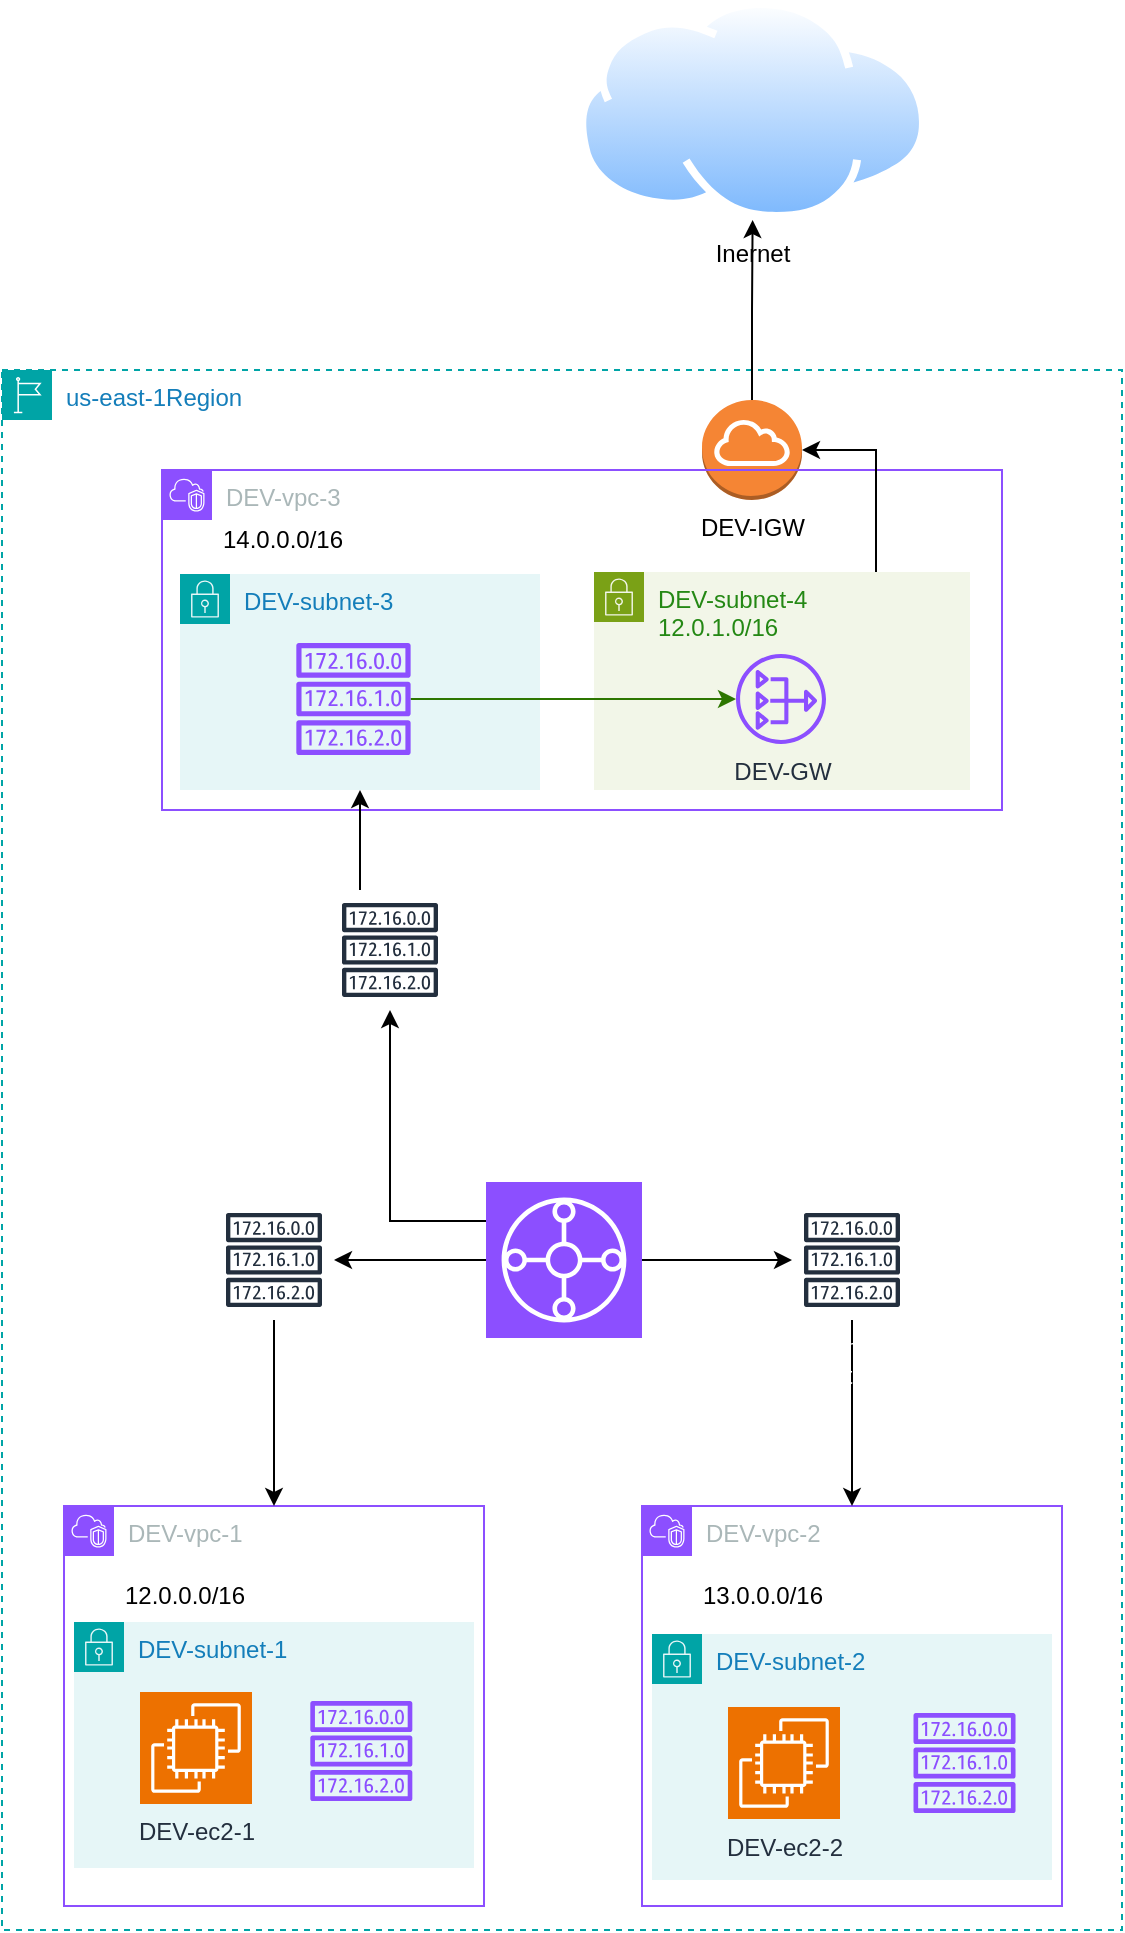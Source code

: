 <mxfile version="22.1.2" type="device">
  <diagram name="Page-1" id="GXH7HksNQJkOH-qJe8ID">
    <mxGraphModel dx="1216" dy="601" grid="1" gridSize="10" guides="1" tooltips="1" connect="1" arrows="1" fold="1" page="1" pageScale="1" pageWidth="850" pageHeight="1100" math="0" shadow="0">
      <root>
        <mxCell id="0" />
        <mxCell id="1" parent="0" />
        <mxCell id="y1fXWGU0vIESQ1dCH3lC-1" value="us-east-1Region" style="points=[[0,0],[0.25,0],[0.5,0],[0.75,0],[1,0],[1,0.25],[1,0.5],[1,0.75],[1,1],[0.75,1],[0.5,1],[0.25,1],[0,1],[0,0.75],[0,0.5],[0,0.25]];outlineConnect=0;gradientColor=none;html=1;whiteSpace=wrap;fontSize=12;fontStyle=0;container=1;pointerEvents=0;collapsible=0;recursiveResize=0;shape=mxgraph.aws4.group;grIcon=mxgraph.aws4.group_region;strokeColor=#00A4A6;fillColor=none;verticalAlign=top;align=left;spacingLeft=30;fontColor=#147EBA;dashed=1;" parent="1" vertex="1">
          <mxGeometry x="131" y="253" width="560" height="780" as="geometry" />
        </mxCell>
        <mxCell id="y1fXWGU0vIESQ1dCH3lC-14" value="DEV-vpc-2" style="points=[[0,0],[0.25,0],[0.5,0],[0.75,0],[1,0],[1,0.25],[1,0.5],[1,0.75],[1,1],[0.75,1],[0.5,1],[0.25,1],[0,1],[0,0.75],[0,0.5],[0,0.25]];outlineConnect=0;gradientColor=none;html=1;whiteSpace=wrap;fontSize=12;fontStyle=0;container=1;pointerEvents=0;collapsible=0;recursiveResize=0;shape=mxgraph.aws4.group;grIcon=mxgraph.aws4.group_vpc2;strokeColor=#8C4FFF;fillColor=none;verticalAlign=top;align=left;spacingLeft=30;fontColor=#AAB7B8;dashed=0;" parent="y1fXWGU0vIESQ1dCH3lC-1" vertex="1">
          <mxGeometry x="320" y="568" width="210" height="200" as="geometry" />
        </mxCell>
        <mxCell id="y1fXWGU0vIESQ1dCH3lC-45" value="13.0.0.0/16" style="text;html=1;align=center;verticalAlign=middle;resizable=0;points=[];autosize=1;strokeColor=none;fillColor=none;" parent="y1fXWGU0vIESQ1dCH3lC-14" vertex="1">
          <mxGeometry x="20" y="30" width="80" height="30" as="geometry" />
        </mxCell>
        <mxCell id="1Atnoubjokcd63XYgQ4R-5" value="DEV-subnet-2" style="points=[[0,0],[0.25,0],[0.5,0],[0.75,0],[1,0],[1,0.25],[1,0.5],[1,0.75],[1,1],[0.75,1],[0.5,1],[0.25,1],[0,1],[0,0.75],[0,0.5],[0,0.25]];outlineConnect=0;gradientColor=none;html=1;whiteSpace=wrap;fontSize=12;fontStyle=0;container=1;pointerEvents=0;collapsible=0;recursiveResize=0;shape=mxgraph.aws4.group;grIcon=mxgraph.aws4.group_security_group;grStroke=0;strokeColor=#00A4A6;fillColor=#E6F6F7;verticalAlign=top;align=left;spacingLeft=30;fontColor=#147EBA;dashed=0;" vertex="1" parent="y1fXWGU0vIESQ1dCH3lC-14">
          <mxGeometry x="5" y="64" width="200" height="123" as="geometry" />
        </mxCell>
        <mxCell id="1Atnoubjokcd63XYgQ4R-33" value="DEV-ec2-2" style="sketch=0;points=[[0,0,0],[0.25,0,0],[0.5,0,0],[0.75,0,0],[1,0,0],[0,1,0],[0.25,1,0],[0.5,1,0],[0.75,1,0],[1,1,0],[0,0.25,0],[0,0.5,0],[0,0.75,0],[1,0.25,0],[1,0.5,0],[1,0.75,0]];outlineConnect=0;fontColor=#232F3E;fillColor=#ED7100;strokeColor=#ffffff;dashed=0;verticalLabelPosition=bottom;verticalAlign=top;align=center;html=1;fontSize=12;fontStyle=0;aspect=fixed;shape=mxgraph.aws4.resourceIcon;resIcon=mxgraph.aws4.ec2;" vertex="1" parent="1Atnoubjokcd63XYgQ4R-5">
          <mxGeometry x="38" y="36.5" width="56" height="56" as="geometry" />
        </mxCell>
        <mxCell id="1Atnoubjokcd63XYgQ4R-35" value="" style="sketch=0;outlineConnect=0;fontColor=#232F3E;gradientColor=none;fillColor=#8C4FFF;strokeColor=none;dashed=0;verticalLabelPosition=bottom;verticalAlign=top;align=center;html=1;fontSize=12;fontStyle=0;aspect=fixed;pointerEvents=1;shape=mxgraph.aws4.route_table;" vertex="1" parent="1Atnoubjokcd63XYgQ4R-5">
          <mxGeometry x="130.6" y="39.5" width="51.32" height="50" as="geometry" />
        </mxCell>
        <mxCell id="1Atnoubjokcd63XYgQ4R-15" style="edgeStyle=orthogonalEdgeStyle;rounded=0;orthogonalLoop=1;jettySize=auto;html=1;" edge="1" parent="y1fXWGU0vIESQ1dCH3lC-1" source="DpCkxI8PSZB8Ehpu4HjT-7" target="y1fXWGU0vIESQ1dCH3lC-14">
          <mxGeometry relative="1" as="geometry" />
        </mxCell>
        <mxCell id="y1fXWGU0vIESQ1dCH3lC-5" value="&lt;font color=&quot;#ffffff&quot;&gt;DEV-TGW&lt;/font&gt;" style="sketch=0;points=[[0,0,0],[0.25,0,0],[0.5,0,0],[0.75,0,0],[1,0,0],[0,1,0],[0.25,1,0],[0.5,1,0],[0.75,1,0],[1,1,0],[0,0.25,0],[0,0.5,0],[0,0.75,0],[1,0.25,0],[1,0.5,0],[1,0.75,0]];outlineConnect=0;fontColor=#232F3E;fillColor=#8C4FFF;strokeColor=#ffffff;dashed=0;verticalLabelPosition=bottom;verticalAlign=top;align=center;html=1;fontSize=12;fontStyle=0;aspect=fixed;shape=mxgraph.aws4.resourceIcon;resIcon=mxgraph.aws4.transit_gateway;" parent="y1fXWGU0vIESQ1dCH3lC-1" vertex="1">
          <mxGeometry x="242" y="406" width="78" height="78" as="geometry" />
        </mxCell>
        <mxCell id="y1fXWGU0vIESQ1dCH3lC-7" value="DEV-IGW" style="outlineConnect=0;dashed=0;verticalLabelPosition=bottom;verticalAlign=top;align=center;html=1;shape=mxgraph.aws3.internet_gateway;fillColor=#F58534;gradientColor=none;" parent="y1fXWGU0vIESQ1dCH3lC-1" vertex="1">
          <mxGeometry x="350" y="15" width="50" height="50" as="geometry" />
        </mxCell>
        <mxCell id="1Atnoubjokcd63XYgQ4R-7" value="DEV-vpc-1" style="points=[[0,0],[0.25,0],[0.5,0],[0.75,0],[1,0],[1,0.25],[1,0.5],[1,0.75],[1,1],[0.75,1],[0.5,1],[0.25,1],[0,1],[0,0.75],[0,0.5],[0,0.25]];outlineConnect=0;gradientColor=none;html=1;whiteSpace=wrap;fontSize=12;fontStyle=0;container=1;pointerEvents=0;collapsible=0;recursiveResize=0;shape=mxgraph.aws4.group;grIcon=mxgraph.aws4.group_vpc2;strokeColor=#8C4FFF;fillColor=none;verticalAlign=top;align=left;spacingLeft=30;fontColor=#AAB7B8;dashed=0;" vertex="1" parent="y1fXWGU0vIESQ1dCH3lC-1">
          <mxGeometry x="31" y="568" width="210" height="200" as="geometry" />
        </mxCell>
        <mxCell id="1Atnoubjokcd63XYgQ4R-8" value="12.0.0.0/16" style="text;html=1;align=center;verticalAlign=middle;resizable=0;points=[];autosize=1;strokeColor=none;fillColor=none;" vertex="1" parent="1Atnoubjokcd63XYgQ4R-7">
          <mxGeometry x="20" y="30" width="80" height="30" as="geometry" />
        </mxCell>
        <mxCell id="DpCkxI8PSZB8Ehpu4HjT-10" value="&lt;font color=&quot;#ffffff&quot;&gt;Attachment&amp;nbsp; &amp;amp;&lt;br style=&quot;&quot;&gt;&amp;nbsp;Attachment Route table&lt;/font&gt;" style="sketch=0;outlineConnect=0;fontColor=#232F3E;gradientColor=none;strokeColor=#232F3E;fillColor=#ffffff;dashed=0;verticalLabelPosition=bottom;verticalAlign=top;align=center;html=1;fontSize=12;fontStyle=0;aspect=fixed;shape=mxgraph.aws4.resourceIcon;resIcon=mxgraph.aws4.route_table;" parent="y1fXWGU0vIESQ1dCH3lC-1" vertex="1">
          <mxGeometry x="106" y="415" width="60" height="60" as="geometry" />
        </mxCell>
        <mxCell id="1Atnoubjokcd63XYgQ4R-23" value="" style="edgeStyle=orthogonalEdgeStyle;rounded=0;orthogonalLoop=1;jettySize=auto;html=1;entryX=1;entryY=0.5;entryDx=0;entryDy=0;" edge="1" parent="y1fXWGU0vIESQ1dCH3lC-1" source="y1fXWGU0vIESQ1dCH3lC-5" target="DpCkxI8PSZB8Ehpu4HjT-10">
          <mxGeometry relative="1" as="geometry">
            <mxPoint x="376" y="445" as="sourcePoint" />
            <mxPoint x="236" y="738" as="targetPoint" />
          </mxGeometry>
        </mxCell>
        <mxCell id="1Atnoubjokcd63XYgQ4R-16" style="edgeStyle=orthogonalEdgeStyle;rounded=0;orthogonalLoop=1;jettySize=auto;html=1;entryX=0.5;entryY=0;entryDx=0;entryDy=0;" edge="1" parent="y1fXWGU0vIESQ1dCH3lC-1" source="DpCkxI8PSZB8Ehpu4HjT-10" target="1Atnoubjokcd63XYgQ4R-7">
          <mxGeometry relative="1" as="geometry" />
        </mxCell>
        <mxCell id="1Atnoubjokcd63XYgQ4R-24" value="" style="edgeStyle=orthogonalEdgeStyle;rounded=0;orthogonalLoop=1;jettySize=auto;html=1;" edge="1" parent="y1fXWGU0vIESQ1dCH3lC-1" source="y1fXWGU0vIESQ1dCH3lC-5" target="DpCkxI8PSZB8Ehpu4HjT-7">
          <mxGeometry relative="1" as="geometry">
            <mxPoint x="464" y="715" as="sourcePoint" />
            <mxPoint x="695" y="883" as="targetPoint" />
          </mxGeometry>
        </mxCell>
        <mxCell id="DpCkxI8PSZB8Ehpu4HjT-7" value="&lt;font color=&quot;#ffffff&quot;&gt;Attachment&amp;nbsp; &amp;amp;&lt;br style=&quot;&quot;&gt;&amp;nbsp;Attachment Route table&lt;/font&gt;" style="sketch=0;outlineConnect=0;fontColor=#232F3E;gradientColor=none;strokeColor=#232F3E;fillColor=#ffffff;dashed=0;verticalLabelPosition=bottom;verticalAlign=top;align=center;html=1;fontSize=12;fontStyle=0;aspect=fixed;shape=mxgraph.aws4.resourceIcon;resIcon=mxgraph.aws4.route_table;" parent="y1fXWGU0vIESQ1dCH3lC-1" vertex="1">
          <mxGeometry x="395" y="415" width="60" height="60" as="geometry" />
        </mxCell>
        <mxCell id="1Atnoubjokcd63XYgQ4R-25" value="&lt;font color=&quot;#ffffff&quot;&gt;Attachment&amp;nbsp; &amp;amp;&lt;br&gt;&amp;nbsp;Attachment Route table&lt;/font&gt;" style="sketch=0;outlineConnect=0;fontColor=#232F3E;gradientColor=none;strokeColor=#232F3E;fillColor=#ffffff;dashed=0;verticalLabelPosition=bottom;verticalAlign=top;align=center;html=1;fontSize=12;fontStyle=0;aspect=fixed;shape=mxgraph.aws4.resourceIcon;resIcon=mxgraph.aws4.route_table;" vertex="1" parent="y1fXWGU0vIESQ1dCH3lC-1">
          <mxGeometry x="164" y="260" width="60" height="60" as="geometry" />
        </mxCell>
        <mxCell id="1Atnoubjokcd63XYgQ4R-26" value="" style="edgeStyle=orthogonalEdgeStyle;rounded=0;orthogonalLoop=1;jettySize=auto;html=1;exitX=0;exitY=0.25;exitDx=0;exitDy=0;exitPerimeter=0;entryX=0.5;entryY=1;entryDx=0;entryDy=0;" edge="1" parent="y1fXWGU0vIESQ1dCH3lC-1" source="y1fXWGU0vIESQ1dCH3lC-5" target="1Atnoubjokcd63XYgQ4R-25">
          <mxGeometry relative="1" as="geometry">
            <mxPoint x="396" y="361" as="sourcePoint" />
            <mxPoint x="130" y="210" as="targetPoint" />
          </mxGeometry>
        </mxCell>
        <mxCell id="y1fXWGU0vIESQ1dCH3lC-2" value="DEV-vpc-3" style="points=[[0,0],[0.25,0],[0.5,0],[0.75,0],[1,0],[1,0.25],[1,0.5],[1,0.75],[1,1],[0.75,1],[0.5,1],[0.25,1],[0,1],[0,0.75],[0,0.5],[0,0.25]];outlineConnect=0;gradientColor=none;html=1;whiteSpace=wrap;fontSize=12;fontStyle=0;container=1;pointerEvents=0;collapsible=0;recursiveResize=0;shape=mxgraph.aws4.group;grIcon=mxgraph.aws4.group_vpc2;strokeColor=#8C4FFF;fillColor=none;verticalAlign=top;align=left;spacingLeft=30;fontColor=#AAB7B8;dashed=0;" parent="y1fXWGU0vIESQ1dCH3lC-1" vertex="1">
          <mxGeometry x="80" y="50" width="420" height="170" as="geometry" />
        </mxCell>
        <mxCell id="y1fXWGU0vIESQ1dCH3lC-6" value="DEV-subnet-4&lt;br&gt;12.0.1.0/16" style="points=[[0,0],[0.25,0],[0.5,0],[0.75,0],[1,0],[1,0.25],[1,0.5],[1,0.75],[1,1],[0.75,1],[0.5,1],[0.25,1],[0,1],[0,0.75],[0,0.5],[0,0.25]];outlineConnect=0;gradientColor=none;html=1;whiteSpace=wrap;fontSize=12;fontStyle=0;container=1;pointerEvents=0;collapsible=0;recursiveResize=0;shape=mxgraph.aws4.group;grIcon=mxgraph.aws4.group_security_group;grStroke=0;strokeColor=#7AA116;fillColor=#F2F6E8;verticalAlign=top;align=left;spacingLeft=30;fontColor=#248814;dashed=0;" parent="y1fXWGU0vIESQ1dCH3lC-2" vertex="1">
          <mxGeometry x="216" y="51" width="188" height="109" as="geometry" />
        </mxCell>
        <mxCell id="y1fXWGU0vIESQ1dCH3lC-43" value="14.0.0.0/16" style="text;html=1;align=center;verticalAlign=middle;resizable=0;points=[];autosize=1;strokeColor=none;fillColor=none;" parent="y1fXWGU0vIESQ1dCH3lC-2" vertex="1">
          <mxGeometry x="20" y="20" width="80" height="30" as="geometry" />
        </mxCell>
        <mxCell id="1Atnoubjokcd63XYgQ4R-9" value="DEV-subnet-3" style="points=[[0,0],[0.25,0],[0.5,0],[0.75,0],[1,0],[1,0.25],[1,0.5],[1,0.75],[1,1],[0.75,1],[0.5,1],[0.25,1],[0,1],[0,0.75],[0,0.5],[0,0.25]];outlineConnect=0;gradientColor=none;html=1;whiteSpace=wrap;fontSize=12;fontStyle=0;container=1;pointerEvents=0;collapsible=0;recursiveResize=0;shape=mxgraph.aws4.group;grIcon=mxgraph.aws4.group_security_group;grStroke=0;strokeColor=#00A4A6;fillColor=#E6F6F7;verticalAlign=top;align=left;spacingLeft=30;fontColor=#147EBA;dashed=0;" vertex="1" parent="y1fXWGU0vIESQ1dCH3lC-1">
          <mxGeometry x="89" y="102" width="180" height="108" as="geometry" />
        </mxCell>
        <mxCell id="1Atnoubjokcd63XYgQ4R-19" value="DEV-GW" style="sketch=0;outlineConnect=0;fontColor=#232F3E;gradientColor=none;fillColor=#8C4FFF;strokeColor=none;dashed=0;verticalLabelPosition=bottom;verticalAlign=top;align=center;html=1;fontSize=12;fontStyle=0;aspect=fixed;pointerEvents=1;shape=mxgraph.aws4.nat_gateway;" vertex="1" parent="1Atnoubjokcd63XYgQ4R-9">
          <mxGeometry x="278" y="40" width="45" height="45" as="geometry" />
        </mxCell>
        <mxCell id="1Atnoubjokcd63XYgQ4R-37" style="edgeStyle=orthogonalEdgeStyle;rounded=0;orthogonalLoop=1;jettySize=auto;html=1;fillColor=#60a917;strokeColor=#2D7600;" edge="1" parent="1Atnoubjokcd63XYgQ4R-9" source="1Atnoubjokcd63XYgQ4R-36" target="1Atnoubjokcd63XYgQ4R-19">
          <mxGeometry relative="1" as="geometry" />
        </mxCell>
        <mxCell id="1Atnoubjokcd63XYgQ4R-36" value="" style="sketch=0;outlineConnect=0;fontColor=#232F3E;gradientColor=none;fillColor=#8C4FFF;strokeColor=none;dashed=0;verticalLabelPosition=bottom;verticalAlign=top;align=center;html=1;fontSize=12;fontStyle=0;aspect=fixed;pointerEvents=1;shape=mxgraph.aws4.route_table;" vertex="1" parent="1Atnoubjokcd63XYgQ4R-9">
          <mxGeometry x="58" y="34.5" width="57.47" height="56" as="geometry" />
        </mxCell>
        <mxCell id="1Atnoubjokcd63XYgQ4R-17" style="edgeStyle=orthogonalEdgeStyle;rounded=0;orthogonalLoop=1;jettySize=auto;html=1;exitX=0.25;exitY=0;exitDx=0;exitDy=0;exitPerimeter=0;entryX=0.5;entryY=1;entryDx=0;entryDy=0;" edge="1" parent="y1fXWGU0vIESQ1dCH3lC-1" source="1Atnoubjokcd63XYgQ4R-25" target="1Atnoubjokcd63XYgQ4R-9">
          <mxGeometry relative="1" as="geometry" />
        </mxCell>
        <mxCell id="1Atnoubjokcd63XYgQ4R-28" style="edgeStyle=orthogonalEdgeStyle;rounded=0;orthogonalLoop=1;jettySize=auto;html=1;exitX=0.75;exitY=0;exitDx=0;exitDy=0;entryX=1;entryY=0.5;entryDx=0;entryDy=0;entryPerimeter=0;" edge="1" parent="y1fXWGU0vIESQ1dCH3lC-1" source="y1fXWGU0vIESQ1dCH3lC-6" target="y1fXWGU0vIESQ1dCH3lC-7">
          <mxGeometry relative="1" as="geometry" />
        </mxCell>
        <mxCell id="DpCkxI8PSZB8Ehpu4HjT-3" value="Inernet" style="image;aspect=fixed;perimeter=ellipsePerimeter;html=1;align=center;shadow=0;dashed=0;spacingTop=3;image=img/lib/active_directory/internet_cloud.svg;" parent="1" vertex="1">
          <mxGeometry x="419" y="68" width="174.6" height="110" as="geometry" />
        </mxCell>
        <mxCell id="1Atnoubjokcd63XYgQ4R-10" value="DEV-subnet-1" style="points=[[0,0],[0.25,0],[0.5,0],[0.75,0],[1,0],[1,0.25],[1,0.5],[1,0.75],[1,1],[0.75,1],[0.5,1],[0.25,1],[0,1],[0,0.75],[0,0.5],[0,0.25]];outlineConnect=0;gradientColor=none;html=1;whiteSpace=wrap;fontSize=12;fontStyle=0;container=1;pointerEvents=0;collapsible=0;recursiveResize=0;shape=mxgraph.aws4.group;grIcon=mxgraph.aws4.group_security_group;grStroke=0;strokeColor=#00A4A6;fillColor=#E6F6F7;verticalAlign=top;align=left;spacingLeft=30;fontColor=#147EBA;dashed=0;" vertex="1" parent="1">
          <mxGeometry x="167" y="879" width="200" height="123" as="geometry" />
        </mxCell>
        <mxCell id="1Atnoubjokcd63XYgQ4R-13" value="DEV-ec2-1" style="sketch=0;points=[[0,0,0],[0.25,0,0],[0.5,0,0],[0.75,0,0],[1,0,0],[0,1,0],[0.25,1,0],[0.5,1,0],[0.75,1,0],[1,1,0],[0,0.25,0],[0,0.5,0],[0,0.75,0],[1,0.25,0],[1,0.5,0],[1,0.75,0]];outlineConnect=0;fontColor=#232F3E;fillColor=#ED7100;strokeColor=#ffffff;dashed=0;verticalLabelPosition=bottom;verticalAlign=top;align=center;html=1;fontSize=12;fontStyle=0;aspect=fixed;shape=mxgraph.aws4.resourceIcon;resIcon=mxgraph.aws4.ec2;" vertex="1" parent="1Atnoubjokcd63XYgQ4R-10">
          <mxGeometry x="33" y="35" width="56" height="56" as="geometry" />
        </mxCell>
        <mxCell id="1Atnoubjokcd63XYgQ4R-34" value="" style="sketch=0;outlineConnect=0;fontColor=#232F3E;gradientColor=none;fillColor=#8C4FFF;strokeColor=none;dashed=0;verticalLabelPosition=bottom;verticalAlign=top;align=center;html=1;fontSize=12;fontStyle=0;aspect=fixed;pointerEvents=1;shape=mxgraph.aws4.route_table;" vertex="1" parent="1Atnoubjokcd63XYgQ4R-10">
          <mxGeometry x="118" y="39.5" width="51.32" height="50" as="geometry" />
        </mxCell>
        <mxCell id="1Atnoubjokcd63XYgQ4R-29" style="edgeStyle=orthogonalEdgeStyle;rounded=0;orthogonalLoop=1;jettySize=auto;html=1;entryX=0.5;entryY=1;entryDx=0;entryDy=0;" edge="1" parent="1" source="y1fXWGU0vIESQ1dCH3lC-7" target="DpCkxI8PSZB8Ehpu4HjT-3">
          <mxGeometry relative="1" as="geometry" />
        </mxCell>
      </root>
    </mxGraphModel>
  </diagram>
</mxfile>
